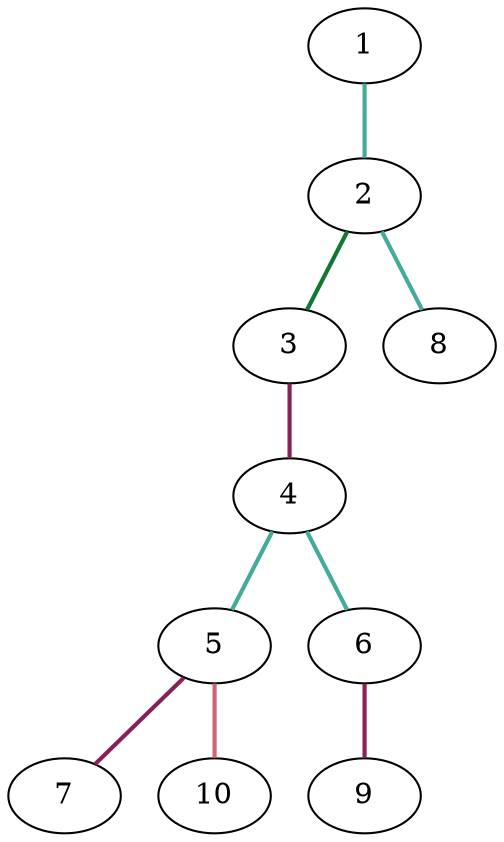 graph {
	graph [rankdir=BT]
	1
	2
	2 -- 1 [color="#44AA99" style=bold]
	3
	3 -- 2 [color="#117733" style=bold]
	4
	4 -- 3 [color="#882255" style=bold]
	5
	5 -- 4 [color="#44AA99" style=bold]
	6
	6 -- 4 [color="#44AA99" style=bold]
	7
	7 -- 5 [color="#882255" style=bold]
	8
	8 -- 2 [color="#44AA99" style=bold]
	9
	9 -- 6 [color="#882255" style=bold]
	10
	10 -- 5 [color="#CC6677" style=bold]
}
